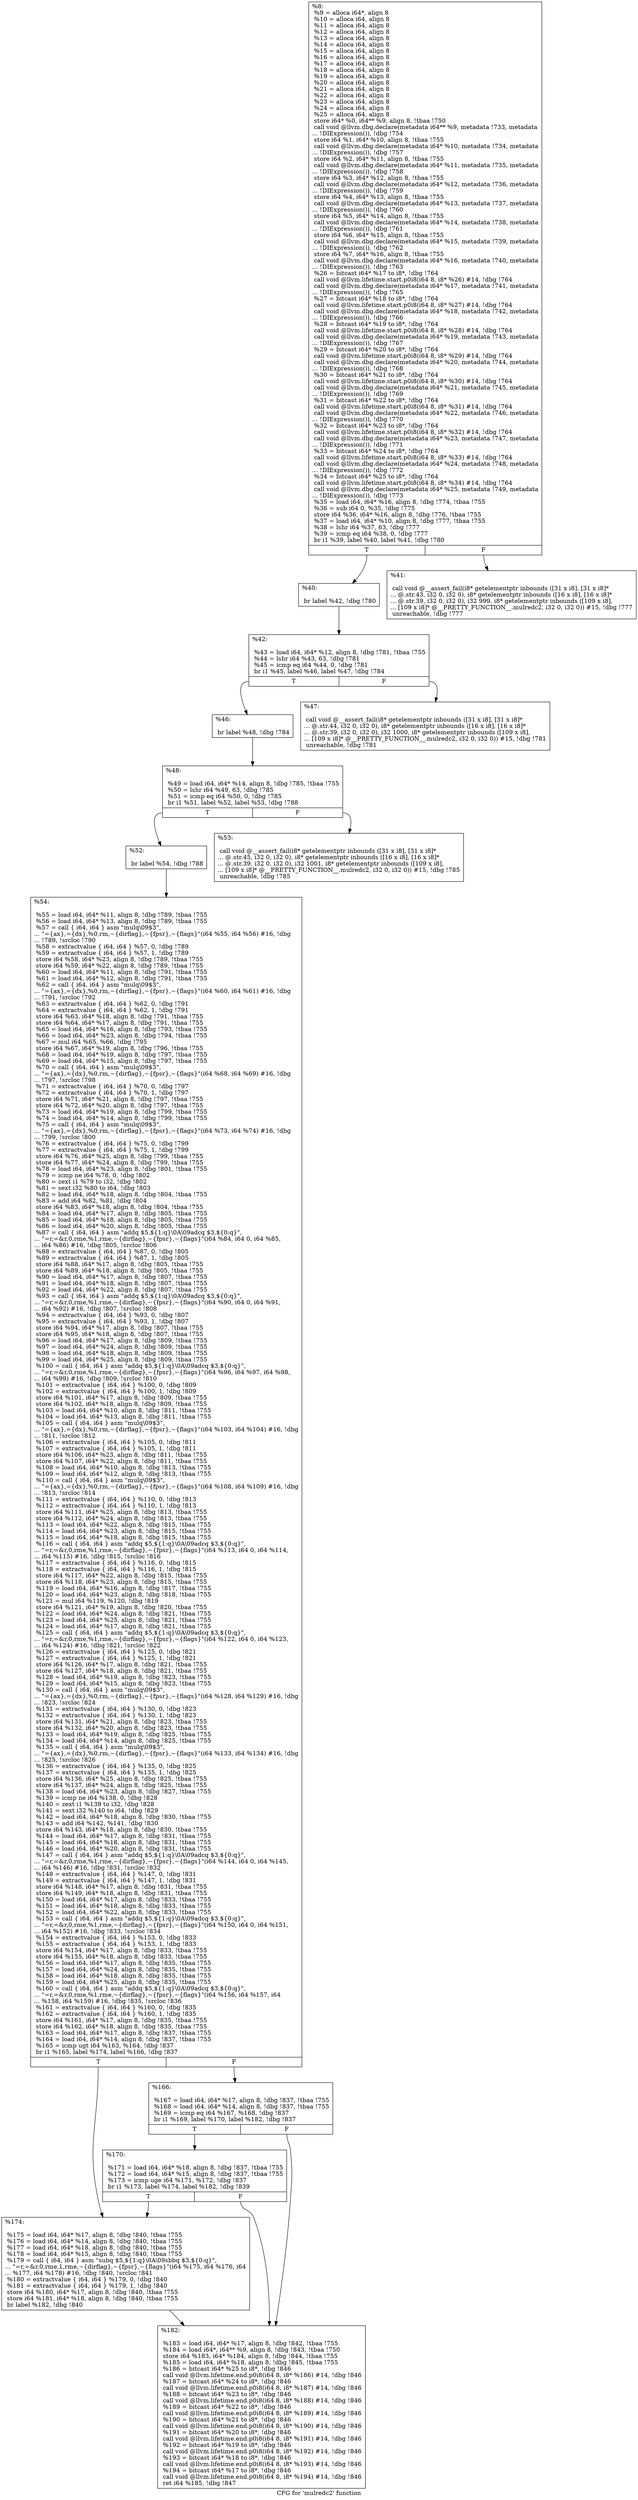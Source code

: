 digraph "CFG for 'mulredc2' function" {
	label="CFG for 'mulredc2' function";

	Node0x174b670 [shape=record,label="{%8:\l  %9 = alloca i64*, align 8\l  %10 = alloca i64, align 8\l  %11 = alloca i64, align 8\l  %12 = alloca i64, align 8\l  %13 = alloca i64, align 8\l  %14 = alloca i64, align 8\l  %15 = alloca i64, align 8\l  %16 = alloca i64, align 8\l  %17 = alloca i64, align 8\l  %18 = alloca i64, align 8\l  %19 = alloca i64, align 8\l  %20 = alloca i64, align 8\l  %21 = alloca i64, align 8\l  %22 = alloca i64, align 8\l  %23 = alloca i64, align 8\l  %24 = alloca i64, align 8\l  %25 = alloca i64, align 8\l  store i64* %0, i64** %9, align 8, !tbaa !750\l  call void @llvm.dbg.declare(metadata i64** %9, metadata !733, metadata\l... !DIExpression()), !dbg !754\l  store i64 %1, i64* %10, align 8, !tbaa !755\l  call void @llvm.dbg.declare(metadata i64* %10, metadata !734, metadata\l... !DIExpression()), !dbg !757\l  store i64 %2, i64* %11, align 8, !tbaa !755\l  call void @llvm.dbg.declare(metadata i64* %11, metadata !735, metadata\l... !DIExpression()), !dbg !758\l  store i64 %3, i64* %12, align 8, !tbaa !755\l  call void @llvm.dbg.declare(metadata i64* %12, metadata !736, metadata\l... !DIExpression()), !dbg !759\l  store i64 %4, i64* %13, align 8, !tbaa !755\l  call void @llvm.dbg.declare(metadata i64* %13, metadata !737, metadata\l... !DIExpression()), !dbg !760\l  store i64 %5, i64* %14, align 8, !tbaa !755\l  call void @llvm.dbg.declare(metadata i64* %14, metadata !738, metadata\l... !DIExpression()), !dbg !761\l  store i64 %6, i64* %15, align 8, !tbaa !755\l  call void @llvm.dbg.declare(metadata i64* %15, metadata !739, metadata\l... !DIExpression()), !dbg !762\l  store i64 %7, i64* %16, align 8, !tbaa !755\l  call void @llvm.dbg.declare(metadata i64* %16, metadata !740, metadata\l... !DIExpression()), !dbg !763\l  %26 = bitcast i64* %17 to i8*, !dbg !764\l  call void @llvm.lifetime.start.p0i8(i64 8, i8* %26) #14, !dbg !764\l  call void @llvm.dbg.declare(metadata i64* %17, metadata !741, metadata\l... !DIExpression()), !dbg !765\l  %27 = bitcast i64* %18 to i8*, !dbg !764\l  call void @llvm.lifetime.start.p0i8(i64 8, i8* %27) #14, !dbg !764\l  call void @llvm.dbg.declare(metadata i64* %18, metadata !742, metadata\l... !DIExpression()), !dbg !766\l  %28 = bitcast i64* %19 to i8*, !dbg !764\l  call void @llvm.lifetime.start.p0i8(i64 8, i8* %28) #14, !dbg !764\l  call void @llvm.dbg.declare(metadata i64* %19, metadata !743, metadata\l... !DIExpression()), !dbg !767\l  %29 = bitcast i64* %20 to i8*, !dbg !764\l  call void @llvm.lifetime.start.p0i8(i64 8, i8* %29) #14, !dbg !764\l  call void @llvm.dbg.declare(metadata i64* %20, metadata !744, metadata\l... !DIExpression()), !dbg !768\l  %30 = bitcast i64* %21 to i8*, !dbg !764\l  call void @llvm.lifetime.start.p0i8(i64 8, i8* %30) #14, !dbg !764\l  call void @llvm.dbg.declare(metadata i64* %21, metadata !745, metadata\l... !DIExpression()), !dbg !769\l  %31 = bitcast i64* %22 to i8*, !dbg !764\l  call void @llvm.lifetime.start.p0i8(i64 8, i8* %31) #14, !dbg !764\l  call void @llvm.dbg.declare(metadata i64* %22, metadata !746, metadata\l... !DIExpression()), !dbg !770\l  %32 = bitcast i64* %23 to i8*, !dbg !764\l  call void @llvm.lifetime.start.p0i8(i64 8, i8* %32) #14, !dbg !764\l  call void @llvm.dbg.declare(metadata i64* %23, metadata !747, metadata\l... !DIExpression()), !dbg !771\l  %33 = bitcast i64* %24 to i8*, !dbg !764\l  call void @llvm.lifetime.start.p0i8(i64 8, i8* %33) #14, !dbg !764\l  call void @llvm.dbg.declare(metadata i64* %24, metadata !748, metadata\l... !DIExpression()), !dbg !772\l  %34 = bitcast i64* %25 to i8*, !dbg !764\l  call void @llvm.lifetime.start.p0i8(i64 8, i8* %34) #14, !dbg !764\l  call void @llvm.dbg.declare(metadata i64* %25, metadata !749, metadata\l... !DIExpression()), !dbg !773\l  %35 = load i64, i64* %16, align 8, !dbg !774, !tbaa !755\l  %36 = sub i64 0, %35, !dbg !775\l  store i64 %36, i64* %16, align 8, !dbg !776, !tbaa !755\l  %37 = load i64, i64* %10, align 8, !dbg !777, !tbaa !755\l  %38 = lshr i64 %37, 63, !dbg !777\l  %39 = icmp eq i64 %38, 0, !dbg !777\l  br i1 %39, label %40, label %41, !dbg !780\l|{<s0>T|<s1>F}}"];
	Node0x174b670:s0 -> Node0x174b890;
	Node0x174b670:s1 -> Node0x174b8e0;
	Node0x174b890 [shape=record,label="{%40:\l\l  br label %42, !dbg !780\l}"];
	Node0x174b890 -> Node0x174b930;
	Node0x174b8e0 [shape=record,label="{%41:\l\l  call void @__assert_fail(i8* getelementptr inbounds ([31 x i8], [31 x i8]*\l... @.str.43, i32 0, i32 0), i8* getelementptr inbounds ([16 x i8], [16 x i8]*\l... @.str.39, i32 0, i32 0), i32 999, i8* getelementptr inbounds ([109 x i8],\l... [109 x i8]* @__PRETTY_FUNCTION__.mulredc2, i32 0, i32 0)) #15, !dbg !777\l  unreachable, !dbg !777\l}"];
	Node0x174b930 [shape=record,label="{%42:\l\l  %43 = load i64, i64* %12, align 8, !dbg !781, !tbaa !755\l  %44 = lshr i64 %43, 63, !dbg !781\l  %45 = icmp eq i64 %44, 0, !dbg !781\l  br i1 %45, label %46, label %47, !dbg !784\l|{<s0>T|<s1>F}}"];
	Node0x174b930:s0 -> Node0x174b980;
	Node0x174b930:s1 -> Node0x174b9d0;
	Node0x174b980 [shape=record,label="{%46:\l\l  br label %48, !dbg !784\l}"];
	Node0x174b980 -> Node0x174ba20;
	Node0x174b9d0 [shape=record,label="{%47:\l\l  call void @__assert_fail(i8* getelementptr inbounds ([31 x i8], [31 x i8]*\l... @.str.44, i32 0, i32 0), i8* getelementptr inbounds ([16 x i8], [16 x i8]*\l... @.str.39, i32 0, i32 0), i32 1000, i8* getelementptr inbounds ([109 x i8],\l... [109 x i8]* @__PRETTY_FUNCTION__.mulredc2, i32 0, i32 0)) #15, !dbg !781\l  unreachable, !dbg !781\l}"];
	Node0x174ba20 [shape=record,label="{%48:\l\l  %49 = load i64, i64* %14, align 8, !dbg !785, !tbaa !755\l  %50 = lshr i64 %49, 63, !dbg !785\l  %51 = icmp eq i64 %50, 0, !dbg !785\l  br i1 %51, label %52, label %53, !dbg !788\l|{<s0>T|<s1>F}}"];
	Node0x174ba20:s0 -> Node0x174ba70;
	Node0x174ba20:s1 -> Node0x174bac0;
	Node0x174ba70 [shape=record,label="{%52:\l\l  br label %54, !dbg !788\l}"];
	Node0x174ba70 -> Node0x174bb10;
	Node0x174bac0 [shape=record,label="{%53:\l\l  call void @__assert_fail(i8* getelementptr inbounds ([31 x i8], [31 x i8]*\l... @.str.45, i32 0, i32 0), i8* getelementptr inbounds ([16 x i8], [16 x i8]*\l... @.str.39, i32 0, i32 0), i32 1001, i8* getelementptr inbounds ([109 x i8],\l... [109 x i8]* @__PRETTY_FUNCTION__.mulredc2, i32 0, i32 0)) #15, !dbg !785\l  unreachable, !dbg !785\l}"];
	Node0x174bb10 [shape=record,label="{%54:\l\l  %55 = load i64, i64* %11, align 8, !dbg !789, !tbaa !755\l  %56 = load i64, i64* %13, align 8, !dbg !789, !tbaa !755\l  %57 = call \{ i64, i64 \} asm \"mulq\\09$3\",\l... \"=\{ax\},=\{dx\},%0,rm,~\{dirflag\},~\{fpsr\},~\{flags\}\"(i64 %55, i64 %56) #16, !dbg\l... !789, !srcloc !790\l  %58 = extractvalue \{ i64, i64 \} %57, 0, !dbg !789\l  %59 = extractvalue \{ i64, i64 \} %57, 1, !dbg !789\l  store i64 %58, i64* %23, align 8, !dbg !789, !tbaa !755\l  store i64 %59, i64* %22, align 8, !dbg !789, !tbaa !755\l  %60 = load i64, i64* %11, align 8, !dbg !791, !tbaa !755\l  %61 = load i64, i64* %12, align 8, !dbg !791, !tbaa !755\l  %62 = call \{ i64, i64 \} asm \"mulq\\09$3\",\l... \"=\{ax\},=\{dx\},%0,rm,~\{dirflag\},~\{fpsr\},~\{flags\}\"(i64 %60, i64 %61) #16, !dbg\l... !791, !srcloc !792\l  %63 = extractvalue \{ i64, i64 \} %62, 0, !dbg !791\l  %64 = extractvalue \{ i64, i64 \} %62, 1, !dbg !791\l  store i64 %63, i64* %18, align 8, !dbg !791, !tbaa !755\l  store i64 %64, i64* %17, align 8, !dbg !791, !tbaa !755\l  %65 = load i64, i64* %16, align 8, !dbg !793, !tbaa !755\l  %66 = load i64, i64* %23, align 8, !dbg !794, !tbaa !755\l  %67 = mul i64 %65, %66, !dbg !795\l  store i64 %67, i64* %19, align 8, !dbg !796, !tbaa !755\l  %68 = load i64, i64* %19, align 8, !dbg !797, !tbaa !755\l  %69 = load i64, i64* %15, align 8, !dbg !797, !tbaa !755\l  %70 = call \{ i64, i64 \} asm \"mulq\\09$3\",\l... \"=\{ax\},=\{dx\},%0,rm,~\{dirflag\},~\{fpsr\},~\{flags\}\"(i64 %68, i64 %69) #16, !dbg\l... !797, !srcloc !798\l  %71 = extractvalue \{ i64, i64 \} %70, 0, !dbg !797\l  %72 = extractvalue \{ i64, i64 \} %70, 1, !dbg !797\l  store i64 %71, i64* %21, align 8, !dbg !797, !tbaa !755\l  store i64 %72, i64* %20, align 8, !dbg !797, !tbaa !755\l  %73 = load i64, i64* %19, align 8, !dbg !799, !tbaa !755\l  %74 = load i64, i64* %14, align 8, !dbg !799, !tbaa !755\l  %75 = call \{ i64, i64 \} asm \"mulq\\09$3\",\l... \"=\{ax\},=\{dx\},%0,rm,~\{dirflag\},~\{fpsr\},~\{flags\}\"(i64 %73, i64 %74) #16, !dbg\l... !799, !srcloc !800\l  %76 = extractvalue \{ i64, i64 \} %75, 0, !dbg !799\l  %77 = extractvalue \{ i64, i64 \} %75, 1, !dbg !799\l  store i64 %76, i64* %25, align 8, !dbg !799, !tbaa !755\l  store i64 %77, i64* %24, align 8, !dbg !799, !tbaa !755\l  %78 = load i64, i64* %23, align 8, !dbg !801, !tbaa !755\l  %79 = icmp ne i64 %78, 0, !dbg !802\l  %80 = zext i1 %79 to i32, !dbg !802\l  %81 = sext i32 %80 to i64, !dbg !803\l  %82 = load i64, i64* %18, align 8, !dbg !804, !tbaa !755\l  %83 = add i64 %82, %81, !dbg !804\l  store i64 %83, i64* %18, align 8, !dbg !804, !tbaa !755\l  %84 = load i64, i64* %17, align 8, !dbg !805, !tbaa !755\l  %85 = load i64, i64* %18, align 8, !dbg !805, !tbaa !755\l  %86 = load i64, i64* %20, align 8, !dbg !805, !tbaa !755\l  %87 = call \{ i64, i64 \} asm \"addq $5,$\{1:q\}\\0A\\09adcq $3,$\{0:q\}\",\l... \"=r,=&r,0,rme,%1,rme,~\{dirflag\},~\{fpsr\},~\{flags\}\"(i64 %84, i64 0, i64 %85,\l... i64 %86) #16, !dbg !805, !srcloc !806\l  %88 = extractvalue \{ i64, i64 \} %87, 0, !dbg !805\l  %89 = extractvalue \{ i64, i64 \} %87, 1, !dbg !805\l  store i64 %88, i64* %17, align 8, !dbg !805, !tbaa !755\l  store i64 %89, i64* %18, align 8, !dbg !805, !tbaa !755\l  %90 = load i64, i64* %17, align 8, !dbg !807, !tbaa !755\l  %91 = load i64, i64* %18, align 8, !dbg !807, !tbaa !755\l  %92 = load i64, i64* %22, align 8, !dbg !807, !tbaa !755\l  %93 = call \{ i64, i64 \} asm \"addq $5,$\{1:q\}\\0A\\09adcq $3,$\{0:q\}\",\l... \"=r,=&r,0,rme,%1,rme,~\{dirflag\},~\{fpsr\},~\{flags\}\"(i64 %90, i64 0, i64 %91,\l... i64 %92) #16, !dbg !807, !srcloc !808\l  %94 = extractvalue \{ i64, i64 \} %93, 0, !dbg !807\l  %95 = extractvalue \{ i64, i64 \} %93, 1, !dbg !807\l  store i64 %94, i64* %17, align 8, !dbg !807, !tbaa !755\l  store i64 %95, i64* %18, align 8, !dbg !807, !tbaa !755\l  %96 = load i64, i64* %17, align 8, !dbg !809, !tbaa !755\l  %97 = load i64, i64* %24, align 8, !dbg !809, !tbaa !755\l  %98 = load i64, i64* %18, align 8, !dbg !809, !tbaa !755\l  %99 = load i64, i64* %25, align 8, !dbg !809, !tbaa !755\l  %100 = call \{ i64, i64 \} asm \"addq $5,$\{1:q\}\\0A\\09adcq $3,$\{0:q\}\",\l... \"=r,=&r,0,rme,%1,rme,~\{dirflag\},~\{fpsr\},~\{flags\}\"(i64 %96, i64 %97, i64 %98,\l... i64 %99) #16, !dbg !809, !srcloc !810\l  %101 = extractvalue \{ i64, i64 \} %100, 0, !dbg !809\l  %102 = extractvalue \{ i64, i64 \} %100, 1, !dbg !809\l  store i64 %101, i64* %17, align 8, !dbg !809, !tbaa !755\l  store i64 %102, i64* %18, align 8, !dbg !809, !tbaa !755\l  %103 = load i64, i64* %10, align 8, !dbg !811, !tbaa !755\l  %104 = load i64, i64* %13, align 8, !dbg !811, !tbaa !755\l  %105 = call \{ i64, i64 \} asm \"mulq\\09$3\",\l... \"=\{ax\},=\{dx\},%0,rm,~\{dirflag\},~\{fpsr\},~\{flags\}\"(i64 %103, i64 %104) #16, !dbg\l... !811, !srcloc !812\l  %106 = extractvalue \{ i64, i64 \} %105, 0, !dbg !811\l  %107 = extractvalue \{ i64, i64 \} %105, 1, !dbg !811\l  store i64 %106, i64* %23, align 8, !dbg !811, !tbaa !755\l  store i64 %107, i64* %22, align 8, !dbg !811, !tbaa !755\l  %108 = load i64, i64* %10, align 8, !dbg !813, !tbaa !755\l  %109 = load i64, i64* %12, align 8, !dbg !813, !tbaa !755\l  %110 = call \{ i64, i64 \} asm \"mulq\\09$3\",\l... \"=\{ax\},=\{dx\},%0,rm,~\{dirflag\},~\{fpsr\},~\{flags\}\"(i64 %108, i64 %109) #16, !dbg\l... !813, !srcloc !814\l  %111 = extractvalue \{ i64, i64 \} %110, 0, !dbg !813\l  %112 = extractvalue \{ i64, i64 \} %110, 1, !dbg !813\l  store i64 %111, i64* %25, align 8, !dbg !813, !tbaa !755\l  store i64 %112, i64* %24, align 8, !dbg !813, !tbaa !755\l  %113 = load i64, i64* %22, align 8, !dbg !815, !tbaa !755\l  %114 = load i64, i64* %23, align 8, !dbg !815, !tbaa !755\l  %115 = load i64, i64* %18, align 8, !dbg !815, !tbaa !755\l  %116 = call \{ i64, i64 \} asm \"addq $5,$\{1:q\}\\0A\\09adcq $3,$\{0:q\}\",\l... \"=r,=&r,0,rme,%1,rme,~\{dirflag\},~\{fpsr\},~\{flags\}\"(i64 %113, i64 0, i64 %114,\l... i64 %115) #16, !dbg !815, !srcloc !816\l  %117 = extractvalue \{ i64, i64 \} %116, 0, !dbg !815\l  %118 = extractvalue \{ i64, i64 \} %116, 1, !dbg !815\l  store i64 %117, i64* %22, align 8, !dbg !815, !tbaa !755\l  store i64 %118, i64* %23, align 8, !dbg !815, !tbaa !755\l  %119 = load i64, i64* %16, align 8, !dbg !817, !tbaa !755\l  %120 = load i64, i64* %23, align 8, !dbg !818, !tbaa !755\l  %121 = mul i64 %119, %120, !dbg !819\l  store i64 %121, i64* %19, align 8, !dbg !820, !tbaa !755\l  %122 = load i64, i64* %24, align 8, !dbg !821, !tbaa !755\l  %123 = load i64, i64* %25, align 8, !dbg !821, !tbaa !755\l  %124 = load i64, i64* %17, align 8, !dbg !821, !tbaa !755\l  %125 = call \{ i64, i64 \} asm \"addq $5,$\{1:q\}\\0A\\09adcq $3,$\{0:q\}\",\l... \"=r,=&r,0,rme,%1,rme,~\{dirflag\},~\{fpsr\},~\{flags\}\"(i64 %122, i64 0, i64 %123,\l... i64 %124) #16, !dbg !821, !srcloc !822\l  %126 = extractvalue \{ i64, i64 \} %125, 0, !dbg !821\l  %127 = extractvalue \{ i64, i64 \} %125, 1, !dbg !821\l  store i64 %126, i64* %17, align 8, !dbg !821, !tbaa !755\l  store i64 %127, i64* %18, align 8, !dbg !821, !tbaa !755\l  %128 = load i64, i64* %19, align 8, !dbg !823, !tbaa !755\l  %129 = load i64, i64* %15, align 8, !dbg !823, !tbaa !755\l  %130 = call \{ i64, i64 \} asm \"mulq\\09$3\",\l... \"=\{ax\},=\{dx\},%0,rm,~\{dirflag\},~\{fpsr\},~\{flags\}\"(i64 %128, i64 %129) #16, !dbg\l... !823, !srcloc !824\l  %131 = extractvalue \{ i64, i64 \} %130, 0, !dbg !823\l  %132 = extractvalue \{ i64, i64 \} %130, 1, !dbg !823\l  store i64 %131, i64* %21, align 8, !dbg !823, !tbaa !755\l  store i64 %132, i64* %20, align 8, !dbg !823, !tbaa !755\l  %133 = load i64, i64* %19, align 8, !dbg !825, !tbaa !755\l  %134 = load i64, i64* %14, align 8, !dbg !825, !tbaa !755\l  %135 = call \{ i64, i64 \} asm \"mulq\\09$3\",\l... \"=\{ax\},=\{dx\},%0,rm,~\{dirflag\},~\{fpsr\},~\{flags\}\"(i64 %133, i64 %134) #16, !dbg\l... !825, !srcloc !826\l  %136 = extractvalue \{ i64, i64 \} %135, 0, !dbg !825\l  %137 = extractvalue \{ i64, i64 \} %135, 1, !dbg !825\l  store i64 %136, i64* %25, align 8, !dbg !825, !tbaa !755\l  store i64 %137, i64* %24, align 8, !dbg !825, !tbaa !755\l  %138 = load i64, i64* %23, align 8, !dbg !827, !tbaa !755\l  %139 = icmp ne i64 %138, 0, !dbg !828\l  %140 = zext i1 %139 to i32, !dbg !828\l  %141 = sext i32 %140 to i64, !dbg !829\l  %142 = load i64, i64* %18, align 8, !dbg !830, !tbaa !755\l  %143 = add i64 %142, %141, !dbg !830\l  store i64 %143, i64* %18, align 8, !dbg !830, !tbaa !755\l  %144 = load i64, i64* %17, align 8, !dbg !831, !tbaa !755\l  %145 = load i64, i64* %18, align 8, !dbg !831, !tbaa !755\l  %146 = load i64, i64* %20, align 8, !dbg !831, !tbaa !755\l  %147 = call \{ i64, i64 \} asm \"addq $5,$\{1:q\}\\0A\\09adcq $3,$\{0:q\}\",\l... \"=r,=&r,0,rme,%1,rme,~\{dirflag\},~\{fpsr\},~\{flags\}\"(i64 %144, i64 0, i64 %145,\l... i64 %146) #16, !dbg !831, !srcloc !832\l  %148 = extractvalue \{ i64, i64 \} %147, 0, !dbg !831\l  %149 = extractvalue \{ i64, i64 \} %147, 1, !dbg !831\l  store i64 %148, i64* %17, align 8, !dbg !831, !tbaa !755\l  store i64 %149, i64* %18, align 8, !dbg !831, !tbaa !755\l  %150 = load i64, i64* %17, align 8, !dbg !833, !tbaa !755\l  %151 = load i64, i64* %18, align 8, !dbg !833, !tbaa !755\l  %152 = load i64, i64* %22, align 8, !dbg !833, !tbaa !755\l  %153 = call \{ i64, i64 \} asm \"addq $5,$\{1:q\}\\0A\\09adcq $3,$\{0:q\}\",\l... \"=r,=&r,0,rme,%1,rme,~\{dirflag\},~\{fpsr\},~\{flags\}\"(i64 %150, i64 0, i64 %151,\l... i64 %152) #16, !dbg !833, !srcloc !834\l  %154 = extractvalue \{ i64, i64 \} %153, 0, !dbg !833\l  %155 = extractvalue \{ i64, i64 \} %153, 1, !dbg !833\l  store i64 %154, i64* %17, align 8, !dbg !833, !tbaa !755\l  store i64 %155, i64* %18, align 8, !dbg !833, !tbaa !755\l  %156 = load i64, i64* %17, align 8, !dbg !835, !tbaa !755\l  %157 = load i64, i64* %24, align 8, !dbg !835, !tbaa !755\l  %158 = load i64, i64* %18, align 8, !dbg !835, !tbaa !755\l  %159 = load i64, i64* %25, align 8, !dbg !835, !tbaa !755\l  %160 = call \{ i64, i64 \} asm \"addq $5,$\{1:q\}\\0A\\09adcq $3,$\{0:q\}\",\l... \"=r,=&r,0,rme,%1,rme,~\{dirflag\},~\{fpsr\},~\{flags\}\"(i64 %156, i64 %157, i64\l... %158, i64 %159) #16, !dbg !835, !srcloc !836\l  %161 = extractvalue \{ i64, i64 \} %160, 0, !dbg !835\l  %162 = extractvalue \{ i64, i64 \} %160, 1, !dbg !835\l  store i64 %161, i64* %17, align 8, !dbg !835, !tbaa !755\l  store i64 %162, i64* %18, align 8, !dbg !835, !tbaa !755\l  %163 = load i64, i64* %17, align 8, !dbg !837, !tbaa !755\l  %164 = load i64, i64* %14, align 8, !dbg !837, !tbaa !755\l  %165 = icmp ugt i64 %163, %164, !dbg !837\l  br i1 %165, label %174, label %166, !dbg !837\l|{<s0>T|<s1>F}}"];
	Node0x174bb10:s0 -> Node0x174bc00;
	Node0x174bb10:s1 -> Node0x174bb60;
	Node0x174bb60 [shape=record,label="{%166:\l\l  %167 = load i64, i64* %17, align 8, !dbg !837, !tbaa !755\l  %168 = load i64, i64* %14, align 8, !dbg !837, !tbaa !755\l  %169 = icmp eq i64 %167, %168, !dbg !837\l  br i1 %169, label %170, label %182, !dbg !837\l|{<s0>T|<s1>F}}"];
	Node0x174bb60:s0 -> Node0x174bbb0;
	Node0x174bb60:s1 -> Node0x174bc50;
	Node0x174bbb0 [shape=record,label="{%170:\l\l  %171 = load i64, i64* %18, align 8, !dbg !837, !tbaa !755\l  %172 = load i64, i64* %15, align 8, !dbg !837, !tbaa !755\l  %173 = icmp uge i64 %171, %172, !dbg !837\l  br i1 %173, label %174, label %182, !dbg !839\l|{<s0>T|<s1>F}}"];
	Node0x174bbb0:s0 -> Node0x174bc00;
	Node0x174bbb0:s1 -> Node0x174bc50;
	Node0x174bc00 [shape=record,label="{%174:\l\l  %175 = load i64, i64* %17, align 8, !dbg !840, !tbaa !755\l  %176 = load i64, i64* %14, align 8, !dbg !840, !tbaa !755\l  %177 = load i64, i64* %18, align 8, !dbg !840, !tbaa !755\l  %178 = load i64, i64* %15, align 8, !dbg !840, !tbaa !755\l  %179 = call \{ i64, i64 \} asm \"subq $5,$\{1:q\}\\0A\\09sbbq $3,$\{0:q\}\",\l... \"=r,=&r,0,rme,1,rme,~\{dirflag\},~\{fpsr\},~\{flags\}\"(i64 %175, i64 %176, i64\l... %177, i64 %178) #16, !dbg !840, !srcloc !841\l  %180 = extractvalue \{ i64, i64 \} %179, 0, !dbg !840\l  %181 = extractvalue \{ i64, i64 \} %179, 1, !dbg !840\l  store i64 %180, i64* %17, align 8, !dbg !840, !tbaa !755\l  store i64 %181, i64* %18, align 8, !dbg !840, !tbaa !755\l  br label %182, !dbg !840\l}"];
	Node0x174bc00 -> Node0x174bc50;
	Node0x174bc50 [shape=record,label="{%182:\l\l  %183 = load i64, i64* %17, align 8, !dbg !842, !tbaa !755\l  %184 = load i64*, i64** %9, align 8, !dbg !843, !tbaa !750\l  store i64 %183, i64* %184, align 8, !dbg !844, !tbaa !755\l  %185 = load i64, i64* %18, align 8, !dbg !845, !tbaa !755\l  %186 = bitcast i64* %25 to i8*, !dbg !846\l  call void @llvm.lifetime.end.p0i8(i64 8, i8* %186) #14, !dbg !846\l  %187 = bitcast i64* %24 to i8*, !dbg !846\l  call void @llvm.lifetime.end.p0i8(i64 8, i8* %187) #14, !dbg !846\l  %188 = bitcast i64* %23 to i8*, !dbg !846\l  call void @llvm.lifetime.end.p0i8(i64 8, i8* %188) #14, !dbg !846\l  %189 = bitcast i64* %22 to i8*, !dbg !846\l  call void @llvm.lifetime.end.p0i8(i64 8, i8* %189) #14, !dbg !846\l  %190 = bitcast i64* %21 to i8*, !dbg !846\l  call void @llvm.lifetime.end.p0i8(i64 8, i8* %190) #14, !dbg !846\l  %191 = bitcast i64* %20 to i8*, !dbg !846\l  call void @llvm.lifetime.end.p0i8(i64 8, i8* %191) #14, !dbg !846\l  %192 = bitcast i64* %19 to i8*, !dbg !846\l  call void @llvm.lifetime.end.p0i8(i64 8, i8* %192) #14, !dbg !846\l  %193 = bitcast i64* %18 to i8*, !dbg !846\l  call void @llvm.lifetime.end.p0i8(i64 8, i8* %193) #14, !dbg !846\l  %194 = bitcast i64* %17 to i8*, !dbg !846\l  call void @llvm.lifetime.end.p0i8(i64 8, i8* %194) #14, !dbg !846\l  ret i64 %185, !dbg !847\l}"];
}
